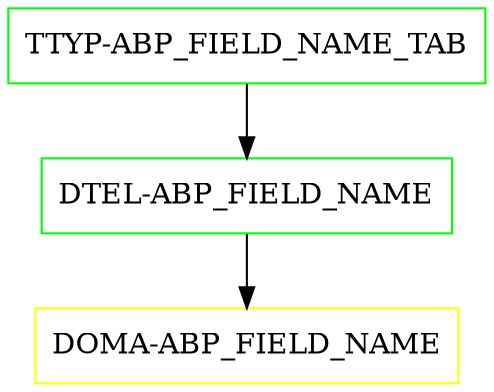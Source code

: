 digraph G {
  "TTYP-ABP_FIELD_NAME_TAB" [shape=box,color=green];
  "DTEL-ABP_FIELD_NAME" [shape=box,color=green,URL="./DTEL_ABP_FIELD_NAME.html"];
  "DOMA-ABP_FIELD_NAME" [shape=box,color=yellow,URL="./DOMA_ABP_FIELD_NAME.html"];
  "TTYP-ABP_FIELD_NAME_TAB" -> "DTEL-ABP_FIELD_NAME";
  "DTEL-ABP_FIELD_NAME" -> "DOMA-ABP_FIELD_NAME";
}
